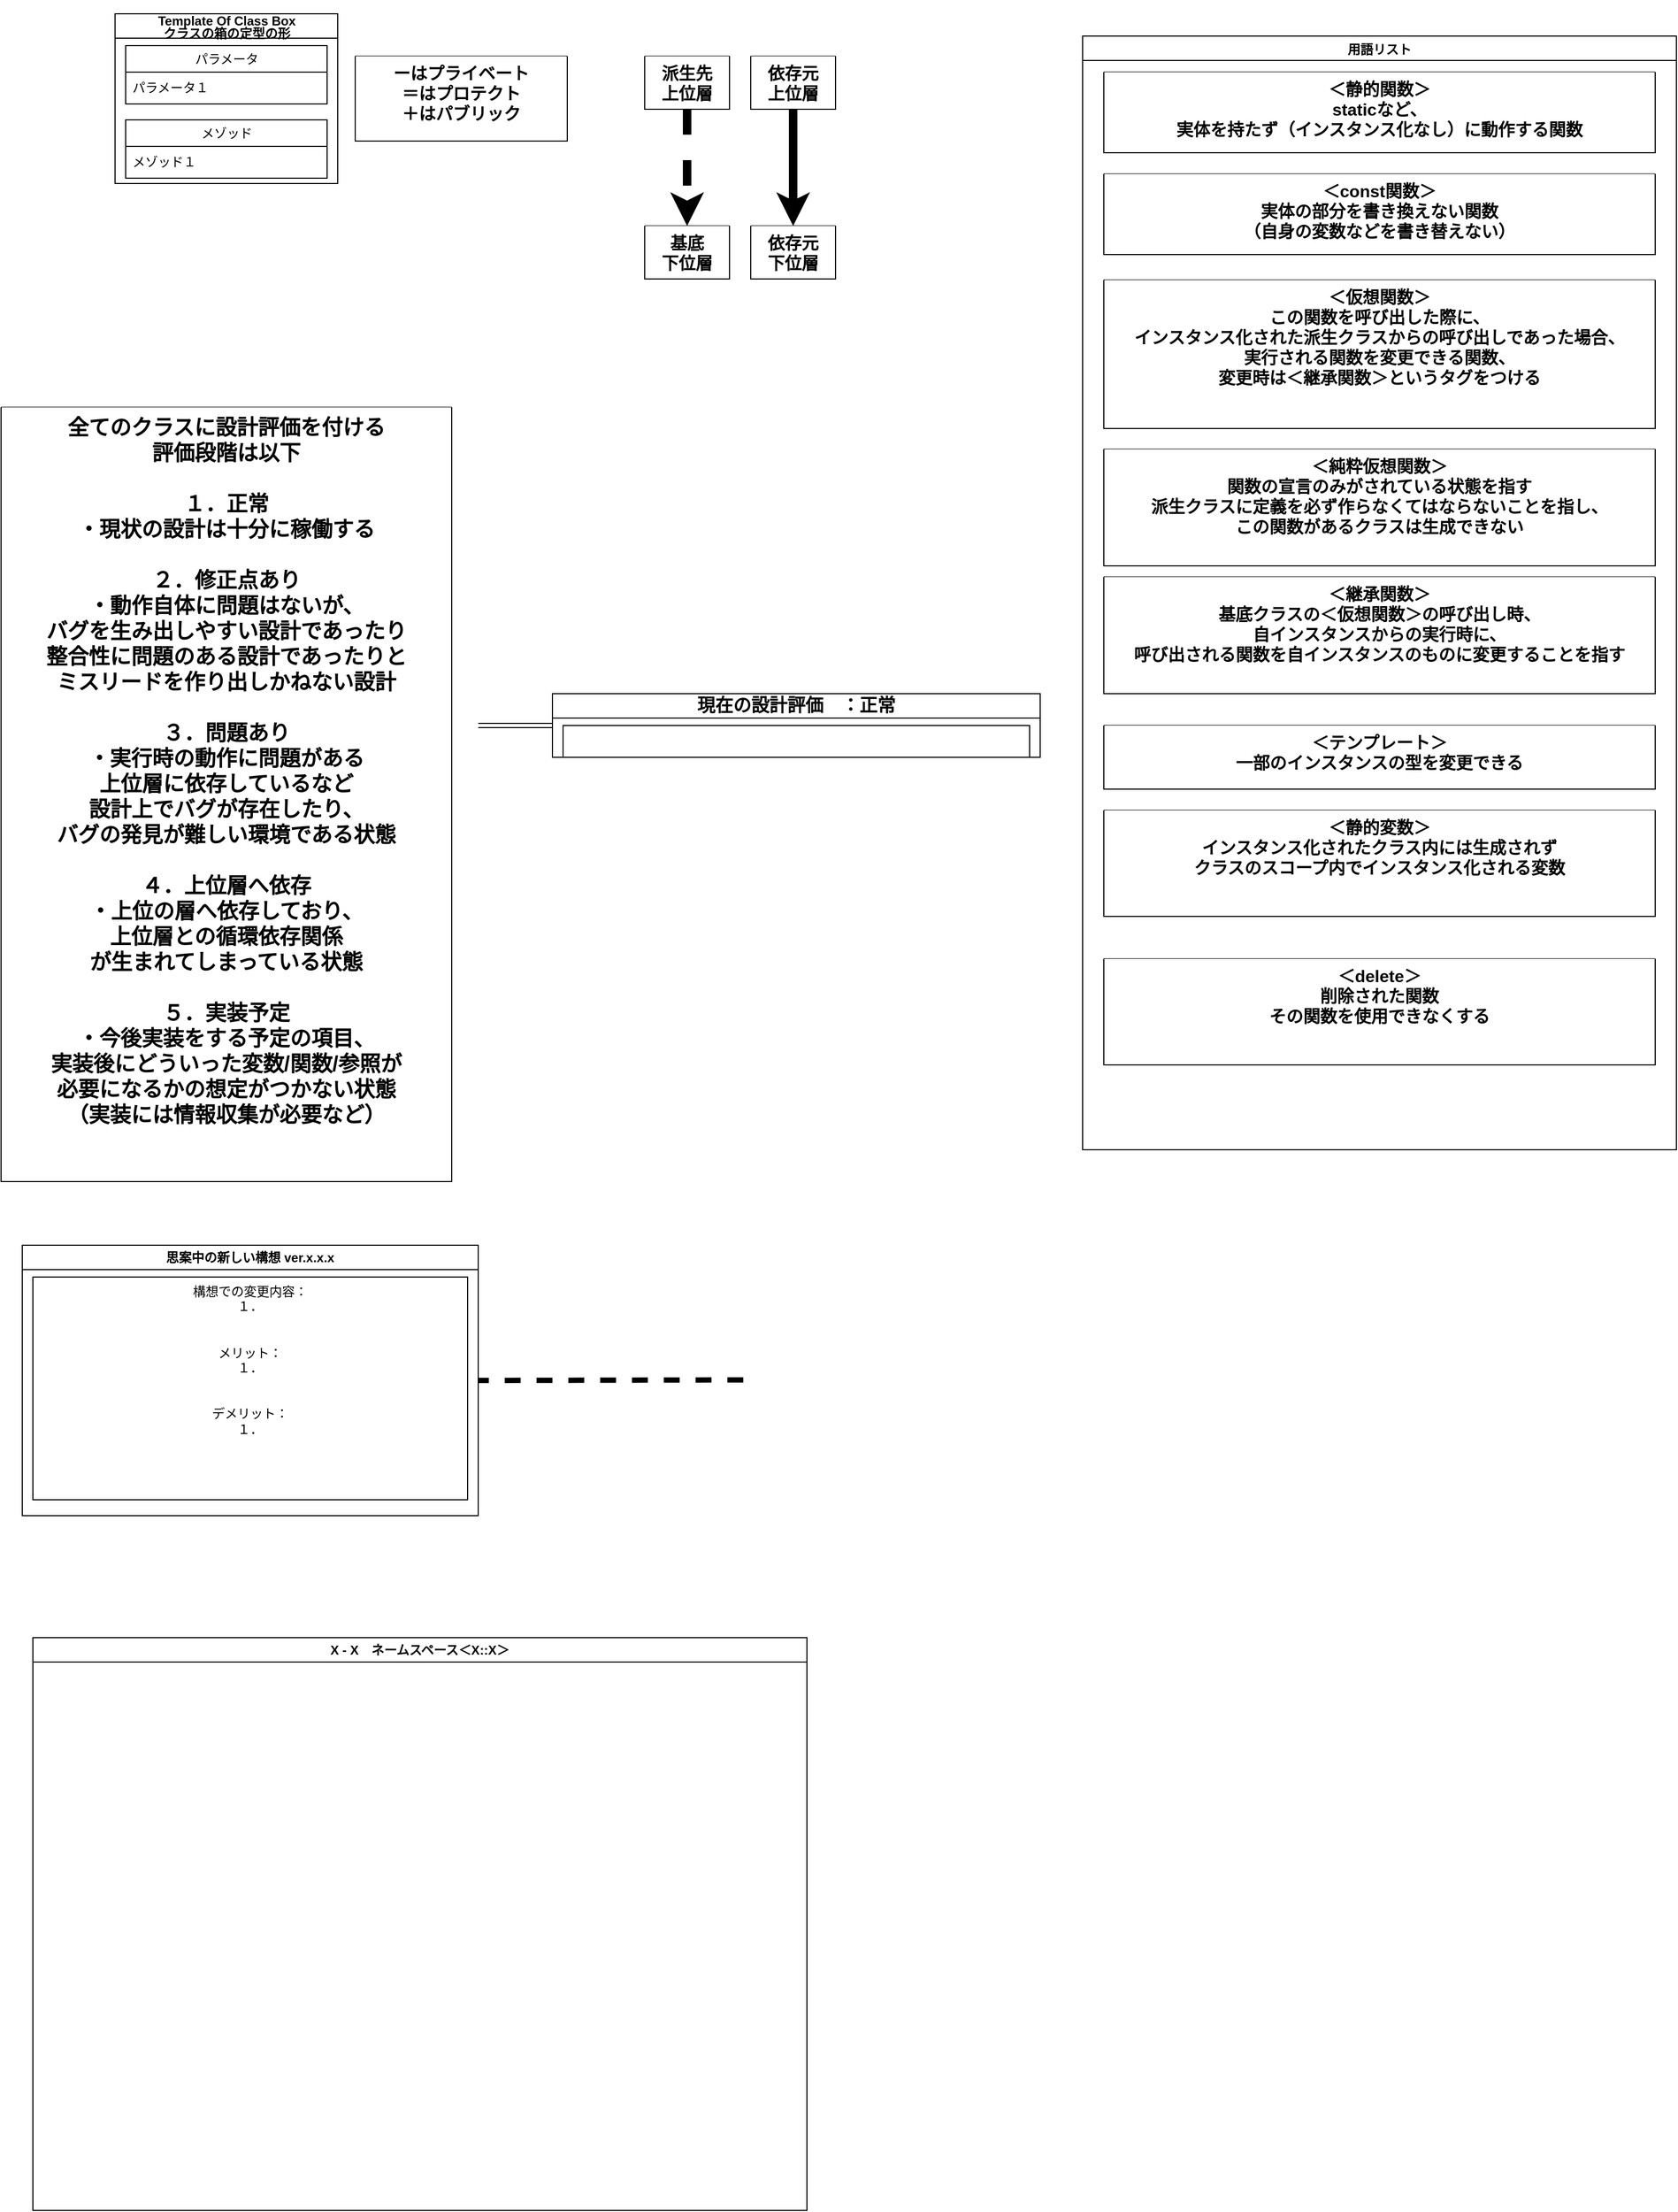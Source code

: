 <mxfile version="24.7.5">
  <diagram name="仕様リスト" id="-qLrR7ELoWjXT5G0vG4u">
    <mxGraphModel dx="1912" dy="1115" grid="1" gridSize="10" guides="1" tooltips="1" connect="1" arrows="1" fold="1" page="1" pageScale="1" pageWidth="827" pageHeight="1169" math="0" shadow="0">
      <root>
        <mxCell id="0" />
        <mxCell id="1" parent="0" />
        <mxCell id="0ltXDq64eJeHb2nr8vkA-1" value="ーはプライベート&#xa;＝はプロテクト&#xa;＋はパブリック" style="swimlane;startSize=0;swimlaneFillColor=default;verticalAlign=top;align=center;fontSize=16;" parent="1" vertex="1">
          <mxGeometry x="374" y="159" width="200" height="80" as="geometry" />
        </mxCell>
        <mxCell id="0ltXDq64eJeHb2nr8vkA-2" value="&lt;p style=&quot;line-height: 100%;&quot;&gt;&lt;font style=&quot;font-size: 12px;&quot;&gt;Template Of Class Box&lt;br&gt;クラスの箱の定型の形&lt;/font&gt;&lt;/p&gt;" style="swimlane;whiteSpace=wrap;html=1;swimlaneFillColor=default;" parent="1" vertex="1">
          <mxGeometry x="147.5" y="119" width="210" height="160" as="geometry" />
        </mxCell>
        <mxCell id="0ltXDq64eJeHb2nr8vkA-3" value="パラメータ" style="swimlane;fontStyle=0;childLayout=stackLayout;horizontal=1;startSize=25;horizontalStack=0;resizeParent=1;resizeParentMax=0;resizeLast=0;collapsible=1;marginBottom=0;whiteSpace=wrap;html=1;" parent="0ltXDq64eJeHb2nr8vkA-2" vertex="1">
          <mxGeometry x="10" y="30" width="190" height="55" as="geometry" />
        </mxCell>
        <mxCell id="0ltXDq64eJeHb2nr8vkA-4" value="パラメータ１" style="text;strokeColor=none;fillColor=none;align=left;verticalAlign=middle;spacingLeft=4;spacingRight=4;overflow=hidden;points=[[0,0.5],[1,0.5]];portConstraint=eastwest;rotatable=0;whiteSpace=wrap;html=1;" parent="0ltXDq64eJeHb2nr8vkA-3" vertex="1">
          <mxGeometry y="25" width="190" height="30" as="geometry" />
        </mxCell>
        <mxCell id="0ltXDq64eJeHb2nr8vkA-5" value="メゾッド" style="swimlane;fontStyle=0;childLayout=stackLayout;horizontal=1;startSize=25;horizontalStack=0;resizeParent=1;resizeParentMax=0;resizeLast=0;collapsible=1;marginBottom=0;whiteSpace=wrap;html=1;" parent="0ltXDq64eJeHb2nr8vkA-2" vertex="1">
          <mxGeometry x="10" y="100" width="190" height="55" as="geometry" />
        </mxCell>
        <mxCell id="0ltXDq64eJeHb2nr8vkA-6" value="メゾッド１" style="text;strokeColor=none;fillColor=none;align=left;verticalAlign=middle;spacingLeft=4;spacingRight=4;overflow=hidden;points=[[0,0.5],[1,0.5]];portConstraint=eastwest;rotatable=0;whiteSpace=wrap;html=1;" parent="0ltXDq64eJeHb2nr8vkA-5" vertex="1">
          <mxGeometry y="25" width="190" height="30" as="geometry" />
        </mxCell>
        <mxCell id="0ltXDq64eJeHb2nr8vkA-7" value="全てのクラスに設計評価を付ける&#xa;評価段階は以下&#xa;&#xa;１．正常&#xa;・現状の設計は十分に稼働する&#xa;&#xa;２．修正点あり&#xa;・動作自体に問題はないが、&#xa;バグを生み出しやすい設計であったり&#xa;整合性に問題のある設計であったりと&#xa;ミスリードを作り出しかねない設計&#xa;&#xa;３．問題あり&#xa;・実行時の動作に問題がある&#xa;上位層に依存しているなど&#xa;設計上でバグが存在したり、&#xa;バグの発見が難しい環境である状態&#xa;&#xa;４．上位層へ依存&#xa;・上位の層へ依存しており、&#xa;上位層との循環依存関係&#xa;が生まれてしまっている状態&#xa;&#xa;５．実装予定&#xa;・今後実装をする予定の項目、&#xa;実装後にどういった変数/関数/参照が&#xa;必要になるかの想定がつかない状態&#xa;（実装には情報収集が必要など）" style="swimlane;startSize=0;swimlaneFillColor=default;verticalAlign=top;fontSize=20;" parent="1" vertex="1">
          <mxGeometry x="40" y="490" width="425" height="730" as="geometry" />
        </mxCell>
        <mxCell id="0ltXDq64eJeHb2nr8vkA-8" value="現在の設計評価　：正常" style="swimlane;whiteSpace=wrap;html=1;swimlaneFillColor=default;fontSize=17;" parent="1" vertex="1">
          <mxGeometry x="560" y="760" width="460" height="60" as="geometry" />
        </mxCell>
        <mxCell id="0ltXDq64eJeHb2nr8vkA-9" value="" style="rounded=0;whiteSpace=wrap;html=1;align=left;verticalAlign=top;" parent="0ltXDq64eJeHb2nr8vkA-8" vertex="1">
          <mxGeometry x="10" y="30" width="440" height="30" as="geometry" />
        </mxCell>
        <mxCell id="0ltXDq64eJeHb2nr8vkA-10" value="" style="shape=link;html=1;rounded=0;entryX=0;entryY=0.5;entryDx=0;entryDy=0;" parent="1" target="0ltXDq64eJeHb2nr8vkA-8" edge="1">
          <mxGeometry width="100" relative="1" as="geometry">
            <mxPoint x="490" y="790" as="sourcePoint" />
            <mxPoint x="565" y="820" as="targetPoint" />
          </mxGeometry>
        </mxCell>
        <mxCell id="wi7i52ta5wSqyBqeH4NU-1" value="依存元&#xa;上位層" style="swimlane;startSize=0;swimlaneFillColor=default;verticalAlign=top;align=center;fontSize=16;" parent="1" vertex="1">
          <mxGeometry x="747" y="159" width="80" height="50" as="geometry" />
        </mxCell>
        <mxCell id="wi7i52ta5wSqyBqeH4NU-2" value="" style="endArrow=classic;html=1;rounded=0;exitX=0.5;exitY=1;exitDx=0;exitDy=0;strokeWidth=8;entryX=0.5;entryY=0;entryDx=0;entryDy=0;" parent="1" source="wi7i52ta5wSqyBqeH4NU-1" target="wi7i52ta5wSqyBqeH4NU-3" edge="1">
          <mxGeometry width="50" height="50" relative="1" as="geometry">
            <mxPoint x="787" y="269" as="sourcePoint" />
            <mxPoint x="787" y="309" as="targetPoint" />
            <Array as="points" />
          </mxGeometry>
        </mxCell>
        <mxCell id="wi7i52ta5wSqyBqeH4NU-3" value="依存元&#xa;下位層" style="swimlane;startSize=0;swimlaneFillColor=default;verticalAlign=top;align=center;fontSize=16;" parent="1" vertex="1">
          <mxGeometry x="747" y="319" width="80" height="50" as="geometry" />
        </mxCell>
        <mxCell id="wi7i52ta5wSqyBqeH4NU-4" value="派生先&#xa;上位層" style="swimlane;startSize=0;swimlaneFillColor=default;verticalAlign=top;align=center;fontSize=16;" parent="1" vertex="1">
          <mxGeometry x="647" y="159" width="80" height="50" as="geometry" />
        </mxCell>
        <mxCell id="wi7i52ta5wSqyBqeH4NU-5" value="基底&#xa;下位層" style="swimlane;startSize=0;swimlaneFillColor=default;verticalAlign=top;align=center;fontSize=16;" parent="1" vertex="1">
          <mxGeometry x="647" y="319" width="80" height="50" as="geometry" />
        </mxCell>
        <mxCell id="wi7i52ta5wSqyBqeH4NU-6" value="" style="endArrow=classic;dashed=1;html=1;strokeWidth=8;rounded=0;entryX=0.5;entryY=0;entryDx=0;entryDy=0;startArrow=none;startFill=0;endFill=1;exitX=0.5;exitY=1;exitDx=0;exitDy=0;" parent="1" source="wi7i52ta5wSqyBqeH4NU-4" target="wi7i52ta5wSqyBqeH4NU-5" edge="1">
          <mxGeometry width="50" height="50" relative="1" as="geometry">
            <mxPoint x="677" y="459" as="sourcePoint" />
            <mxPoint x="2365" y="1529" as="targetPoint" />
            <Array as="points" />
          </mxGeometry>
        </mxCell>
        <mxCell id="bb5lSr_9JjfSxzTluUoF-1" value="&lt;p style=&quot;line-height: 100%;&quot;&gt;用語リスト&lt;/p&gt;" style="swimlane;whiteSpace=wrap;html=1;swimlaneFillColor=default;" parent="1" vertex="1">
          <mxGeometry x="1060" y="140" width="560" height="1050" as="geometry" />
        </mxCell>
        <mxCell id="bb5lSr_9JjfSxzTluUoF-6" value="＜静的関数＞&#xa;staticなど、&#xa;実体を持たず（インスタンス化なし）に動作する関数" style="swimlane;startSize=0;swimlaneFillColor=default;verticalAlign=top;align=center;fontSize=16;" parent="bb5lSr_9JjfSxzTluUoF-1" vertex="1">
          <mxGeometry x="20" y="34" width="520" height="76" as="geometry" />
        </mxCell>
        <mxCell id="bb5lSr_9JjfSxzTluUoF-7" value="＜const関数＞&#xa;実体の部分を書き換えない関数&#xa;（自身の変数などを書き替えない）" style="swimlane;startSize=0;swimlaneFillColor=default;verticalAlign=top;align=center;fontSize=16;" parent="bb5lSr_9JjfSxzTluUoF-1" vertex="1">
          <mxGeometry x="20" y="130" width="520" height="76" as="geometry" />
        </mxCell>
        <mxCell id="bb5lSr_9JjfSxzTluUoF-8" value="＜仮想関数＞&#xa;この関数を呼び出した際に、&#xa;インスタンス化された派生クラスからの呼び出しであった場合、&#xa;実行される関数を変更できる関数、&#xa;変更時は＜継承関数＞というタグをつける" style="swimlane;startSize=0;swimlaneFillColor=default;verticalAlign=top;align=center;fontSize=16;" parent="bb5lSr_9JjfSxzTluUoF-1" vertex="1">
          <mxGeometry x="20" y="230" width="520" height="140" as="geometry" />
        </mxCell>
        <mxCell id="bb5lSr_9JjfSxzTluUoF-9" value="＜継承関数＞&#xa;基底クラスの＜仮想関数＞の呼び出し時、&#xa;自インスタンスからの実行時に、&#xa;呼び出される関数を自インスタンスのものに変更することを指す" style="swimlane;startSize=0;swimlaneFillColor=default;verticalAlign=top;align=center;fontSize=16;" parent="bb5lSr_9JjfSxzTluUoF-1" vertex="1">
          <mxGeometry x="20" y="510" width="520" height="110" as="geometry" />
        </mxCell>
        <mxCell id="bb5lSr_9JjfSxzTluUoF-11" value="＜テンプレート＞&#xa;一部のインスタンスの型を変更できる" style="swimlane;startSize=0;swimlaneFillColor=default;verticalAlign=top;align=center;fontSize=16;" parent="bb5lSr_9JjfSxzTluUoF-1" vertex="1">
          <mxGeometry x="20" y="650" width="520" height="60" as="geometry" />
        </mxCell>
        <mxCell id="bb5lSr_9JjfSxzTluUoF-12" value="＜静的変数＞&#xa;インスタンス化されたクラス内には生成されず&#xa;クラスのスコープ内でインスタンス化される変数" style="swimlane;startSize=0;swimlaneFillColor=default;verticalAlign=top;align=center;fontSize=16;" parent="bb5lSr_9JjfSxzTluUoF-1" vertex="1">
          <mxGeometry x="20" y="730" width="520" height="100" as="geometry" />
        </mxCell>
        <mxCell id="8VopN5NPwHb7rfLFwlSK-1" value="＜delete＞&#xa;削除された関数&#xa;その関数を使用できなくする" style="swimlane;startSize=0;swimlaneFillColor=default;verticalAlign=top;align=center;fontSize=16;" parent="bb5lSr_9JjfSxzTluUoF-1" vertex="1">
          <mxGeometry x="20" y="870" width="520" height="100" as="geometry" />
        </mxCell>
        <mxCell id="bb5lSr_9JjfSxzTluUoF-10" value="＜純粋仮想関数＞&#xa;関数の宣言のみがされている状態を指す&#xa;派生クラスに定義を必ず作らなくてはならないことを指し、&#xa;この関数があるクラスは生成できない" style="swimlane;startSize=0;swimlaneFillColor=default;verticalAlign=top;align=center;fontSize=16;" parent="bb5lSr_9JjfSxzTluUoF-1" vertex="1">
          <mxGeometry x="20" y="389.5" width="520" height="110" as="geometry" />
        </mxCell>
        <mxCell id="-UjHsnJ8wEKdRqjG0j_--1" value="" style="endArrow=none;dashed=1;html=1;strokeWidth=5;rounded=0;entryX=1;entryY=0.5;entryDx=0;entryDy=0;" parent="1" target="-UjHsnJ8wEKdRqjG0j_--2" edge="1">
          <mxGeometry width="50" height="50" relative="1" as="geometry">
            <mxPoint x="740" y="1407" as="sourcePoint" />
            <mxPoint x="530" y="1357.5" as="targetPoint" />
          </mxGeometry>
        </mxCell>
        <mxCell id="-UjHsnJ8wEKdRqjG0j_--2" value="思案中の新しい構想 ver.x.x.x" style="swimlane;whiteSpace=wrap;html=1;swimlaneFillColor=default;" parent="1" vertex="1">
          <mxGeometry x="60" y="1280" width="430" height="255" as="geometry" />
        </mxCell>
        <mxCell id="-UjHsnJ8wEKdRqjG0j_--3" value="構想での変更内容：&lt;br&gt;１．&lt;br&gt;&lt;br&gt;&lt;br&gt;メリット：&lt;br&gt;１．&lt;br&gt;&lt;br&gt;&lt;br&gt;デメリット：&lt;br&gt;１．" style="rounded=0;whiteSpace=wrap;html=1;horizontal=1;verticalAlign=top;" parent="-UjHsnJ8wEKdRqjG0j_--2" vertex="1">
          <mxGeometry x="10" y="30" width="410" height="210" as="geometry" />
        </mxCell>
        <mxCell id="CH2RhDooVL0Sbm7diKhD-1" value="X - X　ネームスペース＜X::X＞" style="swimlane;whiteSpace=wrap;html=1;swimlaneFillColor=default;align=center;" parent="1" vertex="1">
          <mxGeometry x="70" y="1650" width="730" height="540" as="geometry" />
        </mxCell>
      </root>
    </mxGraphModel>
  </diagram>
</mxfile>
